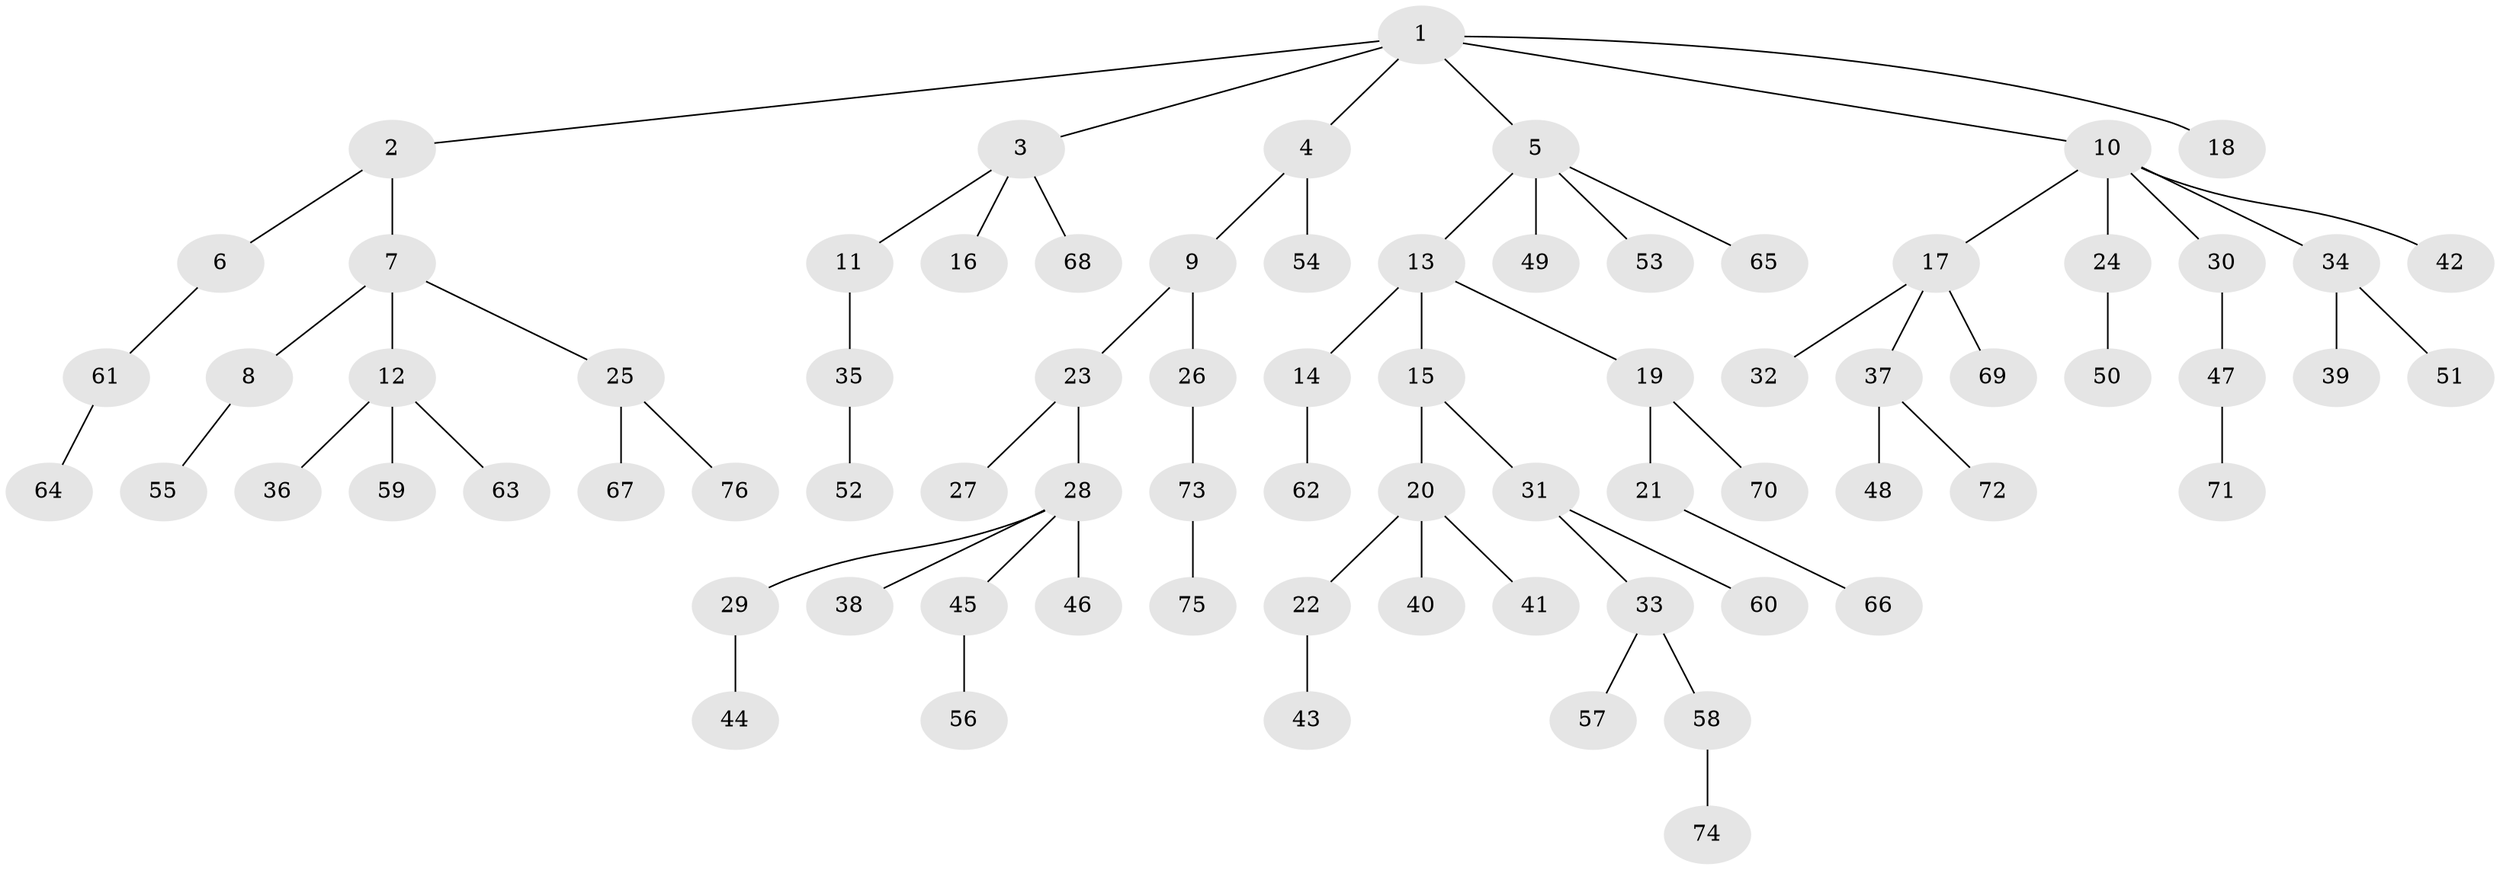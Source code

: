 // Generated by graph-tools (version 1.1) at 2025/54/03/09/25 04:54:01]
// undirected, 76 vertices, 75 edges
graph export_dot {
graph [start="1"]
  node [color=gray90,style=filled];
  1;
  2;
  3;
  4;
  5;
  6;
  7;
  8;
  9;
  10;
  11;
  12;
  13;
  14;
  15;
  16;
  17;
  18;
  19;
  20;
  21;
  22;
  23;
  24;
  25;
  26;
  27;
  28;
  29;
  30;
  31;
  32;
  33;
  34;
  35;
  36;
  37;
  38;
  39;
  40;
  41;
  42;
  43;
  44;
  45;
  46;
  47;
  48;
  49;
  50;
  51;
  52;
  53;
  54;
  55;
  56;
  57;
  58;
  59;
  60;
  61;
  62;
  63;
  64;
  65;
  66;
  67;
  68;
  69;
  70;
  71;
  72;
  73;
  74;
  75;
  76;
  1 -- 2;
  1 -- 3;
  1 -- 4;
  1 -- 5;
  1 -- 10;
  1 -- 18;
  2 -- 6;
  2 -- 7;
  3 -- 11;
  3 -- 16;
  3 -- 68;
  4 -- 9;
  4 -- 54;
  5 -- 13;
  5 -- 49;
  5 -- 53;
  5 -- 65;
  6 -- 61;
  7 -- 8;
  7 -- 12;
  7 -- 25;
  8 -- 55;
  9 -- 23;
  9 -- 26;
  10 -- 17;
  10 -- 24;
  10 -- 30;
  10 -- 34;
  10 -- 42;
  11 -- 35;
  12 -- 36;
  12 -- 59;
  12 -- 63;
  13 -- 14;
  13 -- 15;
  13 -- 19;
  14 -- 62;
  15 -- 20;
  15 -- 31;
  17 -- 32;
  17 -- 37;
  17 -- 69;
  19 -- 21;
  19 -- 70;
  20 -- 22;
  20 -- 40;
  20 -- 41;
  21 -- 66;
  22 -- 43;
  23 -- 27;
  23 -- 28;
  24 -- 50;
  25 -- 67;
  25 -- 76;
  26 -- 73;
  28 -- 29;
  28 -- 38;
  28 -- 45;
  28 -- 46;
  29 -- 44;
  30 -- 47;
  31 -- 33;
  31 -- 60;
  33 -- 57;
  33 -- 58;
  34 -- 39;
  34 -- 51;
  35 -- 52;
  37 -- 48;
  37 -- 72;
  45 -- 56;
  47 -- 71;
  58 -- 74;
  61 -- 64;
  73 -- 75;
}
